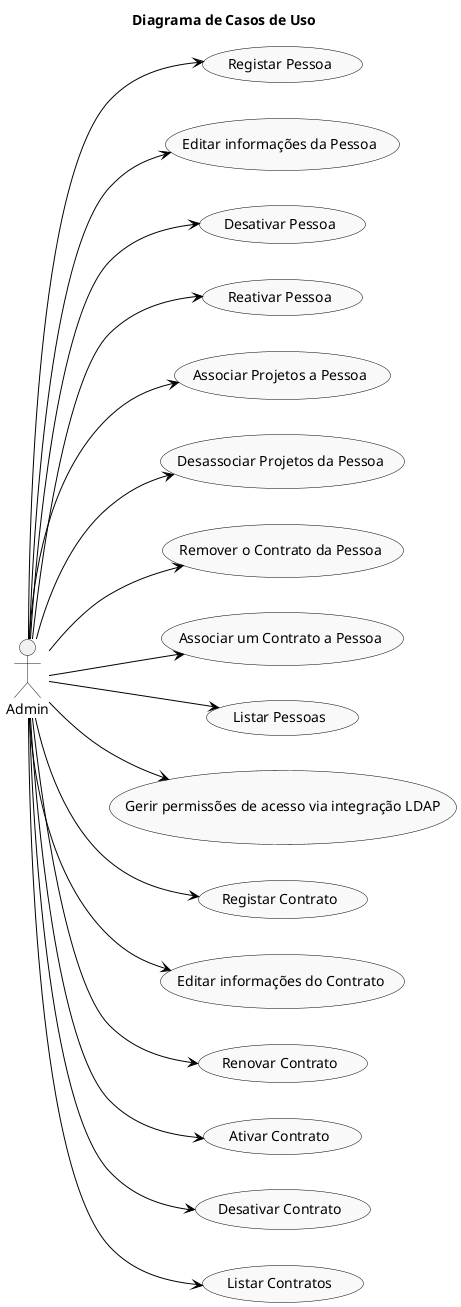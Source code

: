 @startuml Use Case Diagram Vasco

skinparam packageStyle rectangle
skinparam usecase {
  BackgroundColor #F9F9F9
  BorderColor Black
  ArrowColor Black
}

title Diagrama de Casos de Uso

left to right direction

actor "Admin" as Admin
/'actor "Investigador" as Investigador'/


'* Gestão de Recursos Humanos
usecase "Registar Pessoa" as RegistarPessoa
usecase "Editar informações da Pessoa" as EditarPessoa
usecase "Desativar Pessoa" as DesativarPessoa
usecase "Reativar Pessoa" as ReativarPessoa
usecase "Associar Projetos a Pessoa" as AssociarProjetos
usecase "Desassociar Projetos da Pessoa" as DesassociarProjetos
usecase "Remover o Contrato da Pessoa" as RemoverContratodaPessoa
usecase "Associar um Contrato a Pessoa" as AssociarContratoaPessoa
usecase "Listar Pessoas" as ListarPessoas
usecase "Gerir permissões de acesso via integração LDAP" as GerAcesso
usecase "Registar Contrato" as RegistarContrato
usecase "Editar informações do Contrato" as EditarContrato
usecase "Renovar Contrato" as RenovarContrato
usecase "Ativar Contrato" as AtivarContrato 
usecase "Desativar Contrato" as DesativarContrato 
usecase "Listar Contratos" as ListarContratos

/'usecase "Registar Carga Mensal" as RegistarCarga
usecase "Editar Carga Mensal" as EditarCarga
usecase "Monitorizar tempo restante e evolução das bolsas" as MTREB'/






Admin --> RegistarPessoa
Admin --> EditarPessoa
Admin --> DesativarPessoa
Admin --> ReativarPessoa
Admin --> AssociarProjetos
Admin --> DesassociarProjetos
Admin --> RemoverContratodaPessoa
Admin --> AssociarContratoaPessoa
Admin --> ListarPessoas
Admin --> GerAcesso
Admin --> RegistarContrato
Admin --> EditarContrato
Admin --> RenovarContrato
Admin --> AtivarContrato
Admin --> DesativarContrato
Admin --> ListarContratos

/'Investigador --> RegistarCarga
Investigador --> EditarCarga
Investigador --> MTREB'/


@enduml